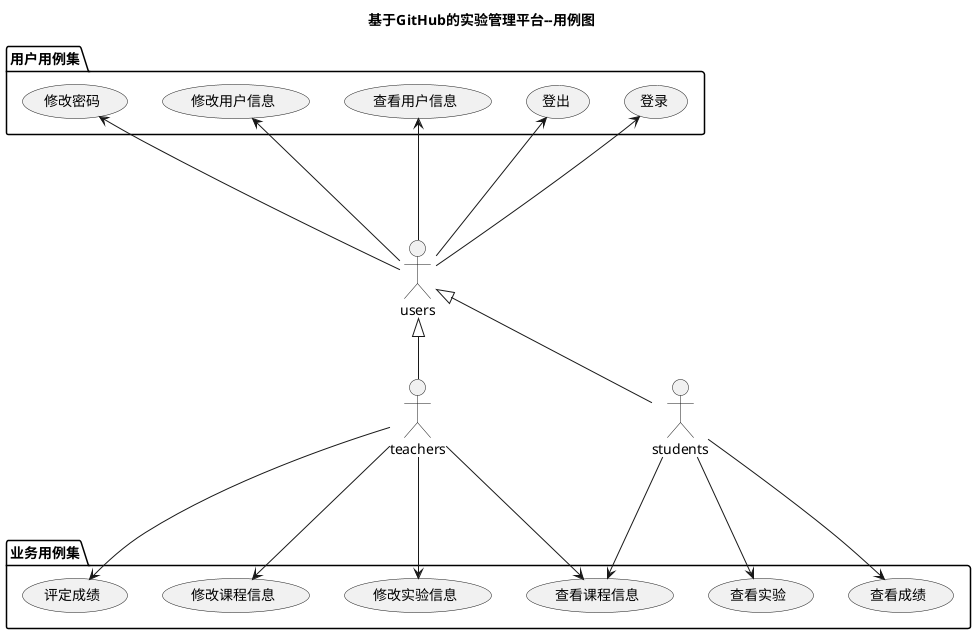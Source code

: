 @startuml
title 基于GitHub的实验管理平台--用例图
actor teachers
actor students
actor users
users <|-- teachers
users <|-- students

package 用户用例集 {
users --up-> (登录)
users --up-> (登出)
users --up-> (查看用户信息)
users --up-> (修改用户信息)
users --up-> (修改密码)
}
package 业务用例集 {
teachers ---> (评定成绩)
teachers ---> (修改课程信息)
teachers ---> (修改实验信息)
teachers ---> (查看课程信息)
students ---> (查看课程信息)
students ---> (查看实验)
students ---> (查看成绩)
}

@enduml